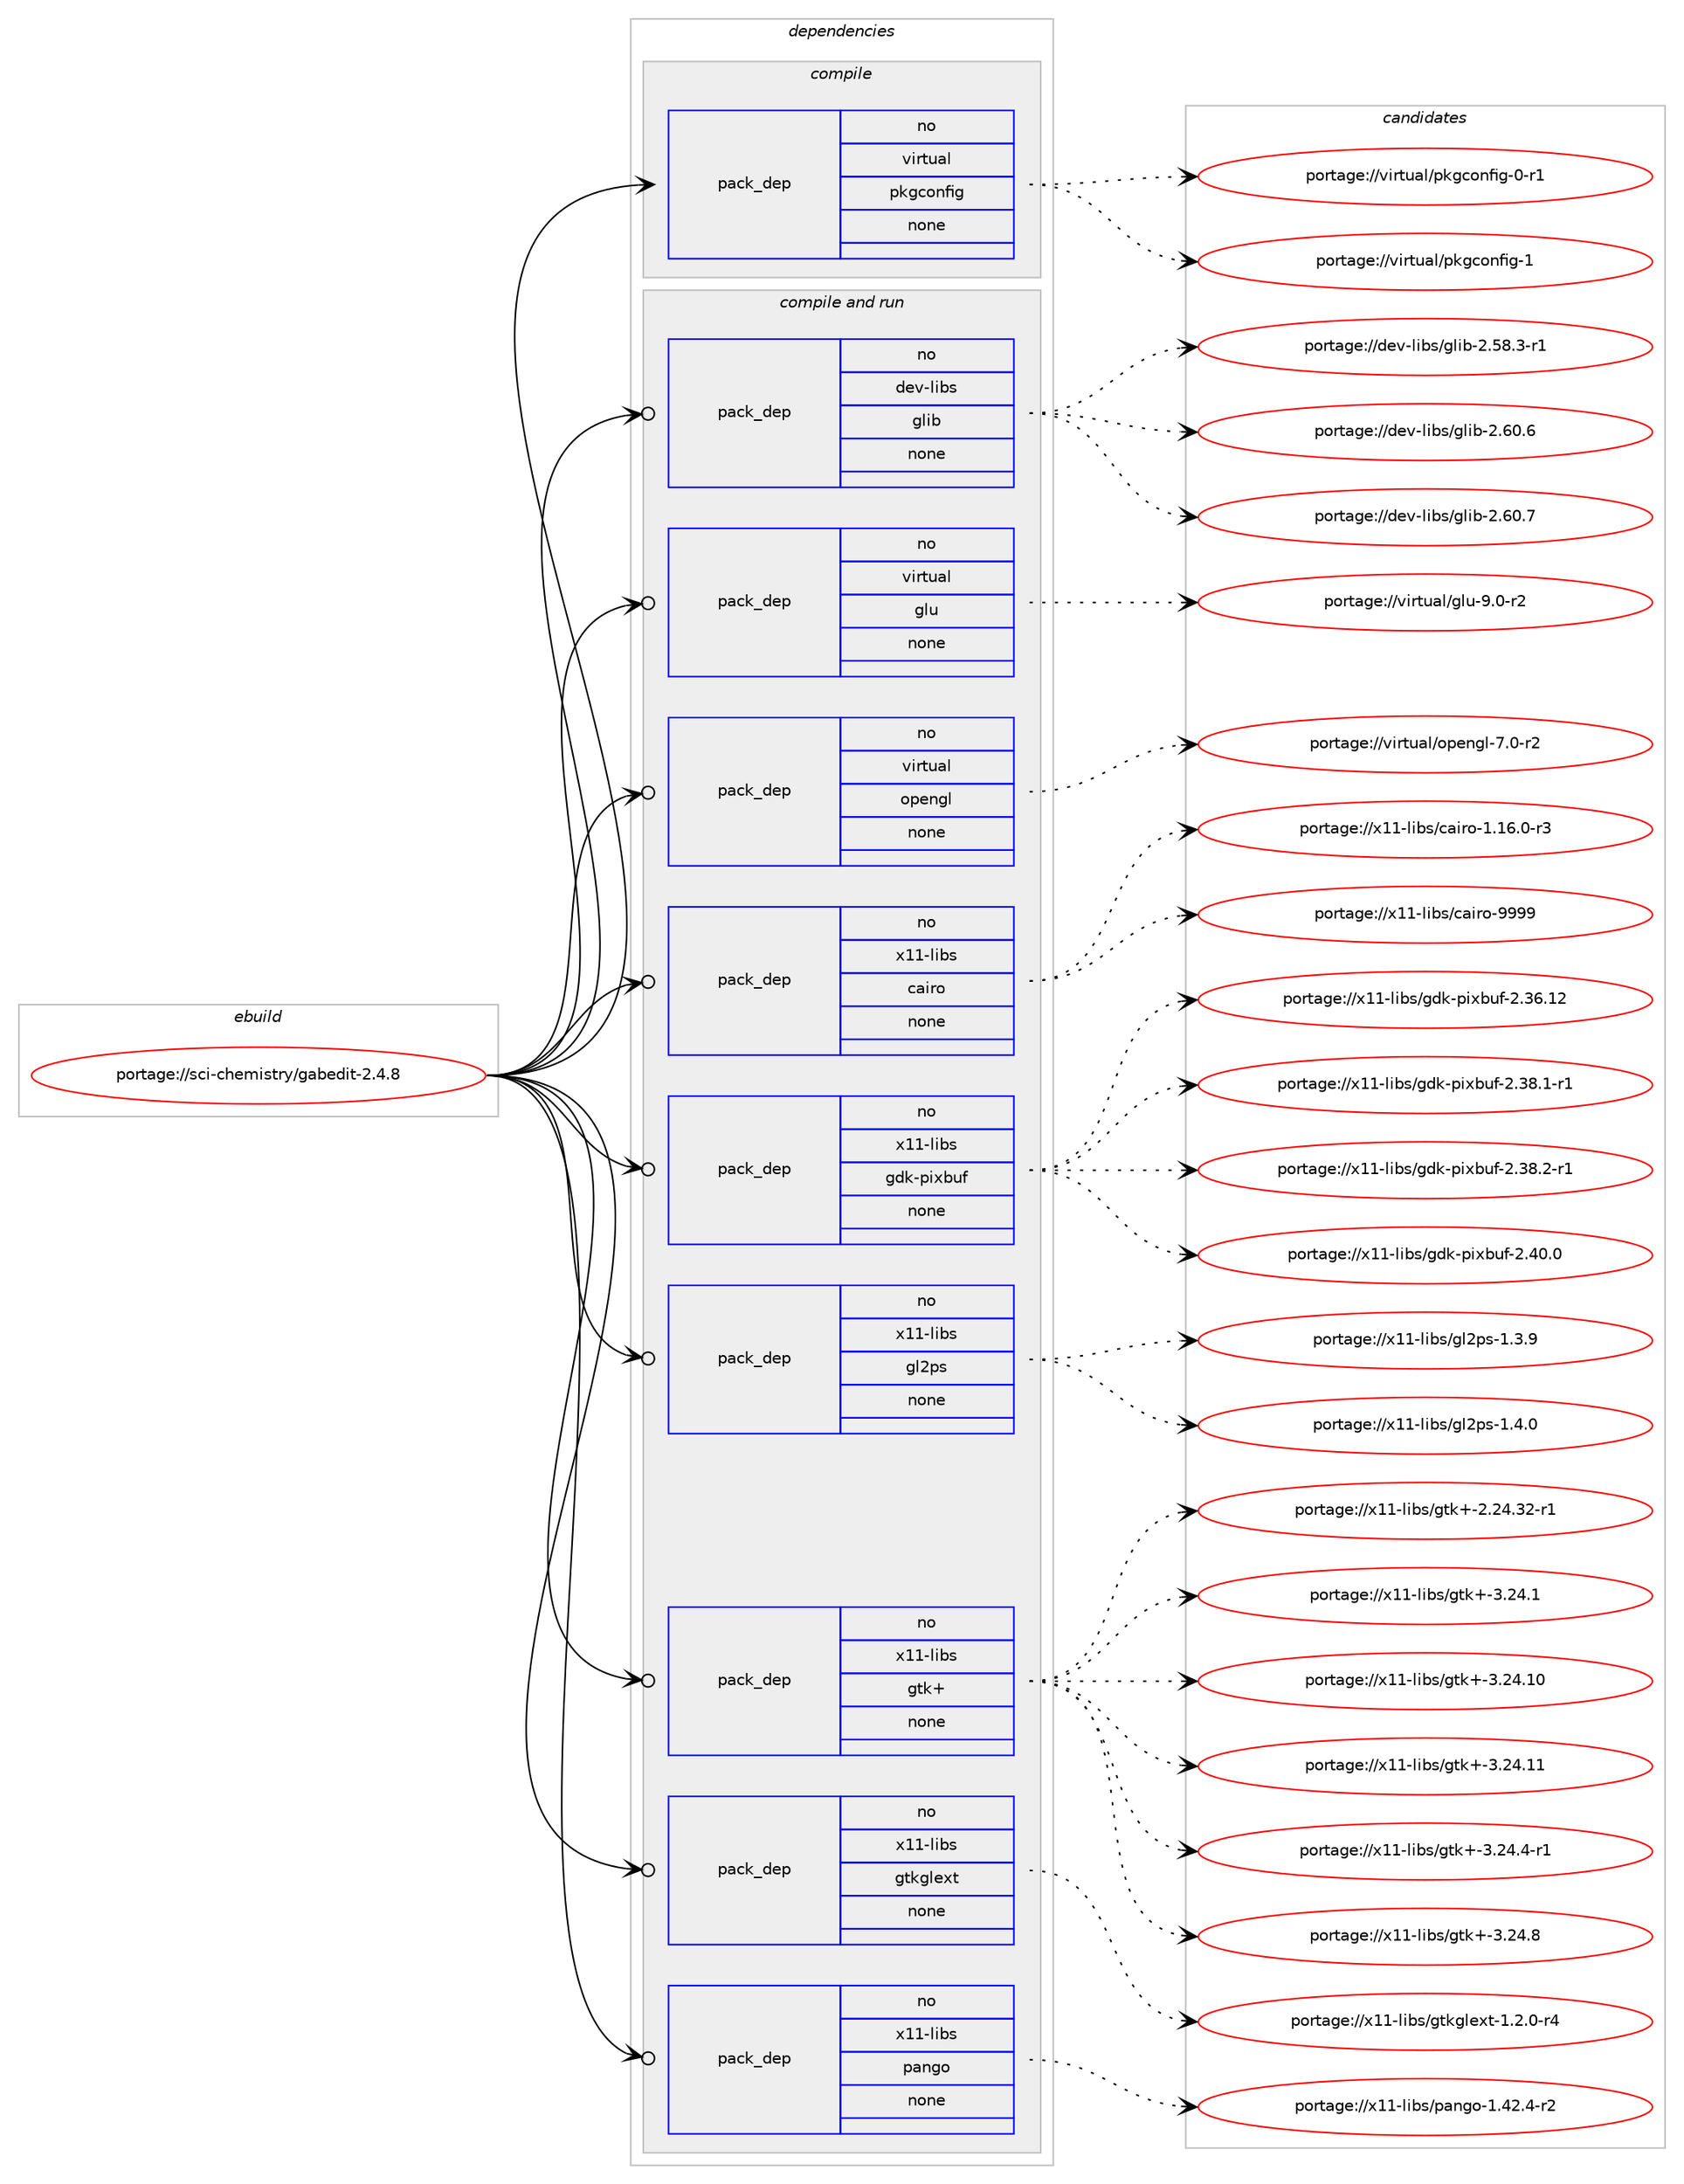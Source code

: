 digraph prolog {

# *************
# Graph options
# *************

newrank=true;
concentrate=true;
compound=true;
graph [rankdir=LR,fontname=Helvetica,fontsize=10,ranksep=1.5];#, ranksep=2.5, nodesep=0.2];
edge  [arrowhead=vee];
node  [fontname=Helvetica,fontsize=10];

# **********
# The ebuild
# **********

subgraph cluster_leftcol {
color=gray;
rank=same;
label=<<i>ebuild</i>>;
id [label="portage://sci-chemistry/gabedit-2.4.8", color=red, width=4, href="../sci-chemistry/gabedit-2.4.8.svg"];
}

# ****************
# The dependencies
# ****************

subgraph cluster_midcol {
color=gray;
label=<<i>dependencies</i>>;
subgraph cluster_compile {
fillcolor="#eeeeee";
style=filled;
label=<<i>compile</i>>;
subgraph pack282545 {
dependency384434 [label=<<TABLE BORDER="0" CELLBORDER="1" CELLSPACING="0" CELLPADDING="4" WIDTH="220"><TR><TD ROWSPAN="6" CELLPADDING="30">pack_dep</TD></TR><TR><TD WIDTH="110">no</TD></TR><TR><TD>virtual</TD></TR><TR><TD>pkgconfig</TD></TR><TR><TD>none</TD></TR><TR><TD></TD></TR></TABLE>>, shape=none, color=blue];
}
id:e -> dependency384434:w [weight=20,style="solid",arrowhead="vee"];
}
subgraph cluster_compileandrun {
fillcolor="#eeeeee";
style=filled;
label=<<i>compile and run</i>>;
subgraph pack282546 {
dependency384435 [label=<<TABLE BORDER="0" CELLBORDER="1" CELLSPACING="0" CELLPADDING="4" WIDTH="220"><TR><TD ROWSPAN="6" CELLPADDING="30">pack_dep</TD></TR><TR><TD WIDTH="110">no</TD></TR><TR><TD>dev-libs</TD></TR><TR><TD>glib</TD></TR><TR><TD>none</TD></TR><TR><TD></TD></TR></TABLE>>, shape=none, color=blue];
}
id:e -> dependency384435:w [weight=20,style="solid",arrowhead="odotvee"];
subgraph pack282547 {
dependency384436 [label=<<TABLE BORDER="0" CELLBORDER="1" CELLSPACING="0" CELLPADDING="4" WIDTH="220"><TR><TD ROWSPAN="6" CELLPADDING="30">pack_dep</TD></TR><TR><TD WIDTH="110">no</TD></TR><TR><TD>virtual</TD></TR><TR><TD>glu</TD></TR><TR><TD>none</TD></TR><TR><TD></TD></TR></TABLE>>, shape=none, color=blue];
}
id:e -> dependency384436:w [weight=20,style="solid",arrowhead="odotvee"];
subgraph pack282548 {
dependency384437 [label=<<TABLE BORDER="0" CELLBORDER="1" CELLSPACING="0" CELLPADDING="4" WIDTH="220"><TR><TD ROWSPAN="6" CELLPADDING="30">pack_dep</TD></TR><TR><TD WIDTH="110">no</TD></TR><TR><TD>virtual</TD></TR><TR><TD>opengl</TD></TR><TR><TD>none</TD></TR><TR><TD></TD></TR></TABLE>>, shape=none, color=blue];
}
id:e -> dependency384437:w [weight=20,style="solid",arrowhead="odotvee"];
subgraph pack282549 {
dependency384438 [label=<<TABLE BORDER="0" CELLBORDER="1" CELLSPACING="0" CELLPADDING="4" WIDTH="220"><TR><TD ROWSPAN="6" CELLPADDING="30">pack_dep</TD></TR><TR><TD WIDTH="110">no</TD></TR><TR><TD>x11-libs</TD></TR><TR><TD>cairo</TD></TR><TR><TD>none</TD></TR><TR><TD></TD></TR></TABLE>>, shape=none, color=blue];
}
id:e -> dependency384438:w [weight=20,style="solid",arrowhead="odotvee"];
subgraph pack282550 {
dependency384439 [label=<<TABLE BORDER="0" CELLBORDER="1" CELLSPACING="0" CELLPADDING="4" WIDTH="220"><TR><TD ROWSPAN="6" CELLPADDING="30">pack_dep</TD></TR><TR><TD WIDTH="110">no</TD></TR><TR><TD>x11-libs</TD></TR><TR><TD>gdk-pixbuf</TD></TR><TR><TD>none</TD></TR><TR><TD></TD></TR></TABLE>>, shape=none, color=blue];
}
id:e -> dependency384439:w [weight=20,style="solid",arrowhead="odotvee"];
subgraph pack282551 {
dependency384440 [label=<<TABLE BORDER="0" CELLBORDER="1" CELLSPACING="0" CELLPADDING="4" WIDTH="220"><TR><TD ROWSPAN="6" CELLPADDING="30">pack_dep</TD></TR><TR><TD WIDTH="110">no</TD></TR><TR><TD>x11-libs</TD></TR><TR><TD>gl2ps</TD></TR><TR><TD>none</TD></TR><TR><TD></TD></TR></TABLE>>, shape=none, color=blue];
}
id:e -> dependency384440:w [weight=20,style="solid",arrowhead="odotvee"];
subgraph pack282552 {
dependency384441 [label=<<TABLE BORDER="0" CELLBORDER="1" CELLSPACING="0" CELLPADDING="4" WIDTH="220"><TR><TD ROWSPAN="6" CELLPADDING="30">pack_dep</TD></TR><TR><TD WIDTH="110">no</TD></TR><TR><TD>x11-libs</TD></TR><TR><TD>gtk+</TD></TR><TR><TD>none</TD></TR><TR><TD></TD></TR></TABLE>>, shape=none, color=blue];
}
id:e -> dependency384441:w [weight=20,style="solid",arrowhead="odotvee"];
subgraph pack282553 {
dependency384442 [label=<<TABLE BORDER="0" CELLBORDER="1" CELLSPACING="0" CELLPADDING="4" WIDTH="220"><TR><TD ROWSPAN="6" CELLPADDING="30">pack_dep</TD></TR><TR><TD WIDTH="110">no</TD></TR><TR><TD>x11-libs</TD></TR><TR><TD>gtkglext</TD></TR><TR><TD>none</TD></TR><TR><TD></TD></TR></TABLE>>, shape=none, color=blue];
}
id:e -> dependency384442:w [weight=20,style="solid",arrowhead="odotvee"];
subgraph pack282554 {
dependency384443 [label=<<TABLE BORDER="0" CELLBORDER="1" CELLSPACING="0" CELLPADDING="4" WIDTH="220"><TR><TD ROWSPAN="6" CELLPADDING="30">pack_dep</TD></TR><TR><TD WIDTH="110">no</TD></TR><TR><TD>x11-libs</TD></TR><TR><TD>pango</TD></TR><TR><TD>none</TD></TR><TR><TD></TD></TR></TABLE>>, shape=none, color=blue];
}
id:e -> dependency384443:w [weight=20,style="solid",arrowhead="odotvee"];
}
subgraph cluster_run {
fillcolor="#eeeeee";
style=filled;
label=<<i>run</i>>;
}
}

# **************
# The candidates
# **************

subgraph cluster_choices {
rank=same;
color=gray;
label=<<i>candidates</i>>;

subgraph choice282545 {
color=black;
nodesep=1;
choiceportage11810511411611797108471121071039911111010210510345484511449 [label="portage://virtual/pkgconfig-0-r1", color=red, width=4,href="../virtual/pkgconfig-0-r1.svg"];
choiceportage1181051141161179710847112107103991111101021051034549 [label="portage://virtual/pkgconfig-1", color=red, width=4,href="../virtual/pkgconfig-1.svg"];
dependency384434:e -> choiceportage11810511411611797108471121071039911111010210510345484511449:w [style=dotted,weight="100"];
dependency384434:e -> choiceportage1181051141161179710847112107103991111101021051034549:w [style=dotted,weight="100"];
}
subgraph choice282546 {
color=black;
nodesep=1;
choiceportage10010111845108105981154710310810598455046535646514511449 [label="portage://dev-libs/glib-2.58.3-r1", color=red, width=4,href="../dev-libs/glib-2.58.3-r1.svg"];
choiceportage1001011184510810598115471031081059845504654484654 [label="portage://dev-libs/glib-2.60.6", color=red, width=4,href="../dev-libs/glib-2.60.6.svg"];
choiceportage1001011184510810598115471031081059845504654484655 [label="portage://dev-libs/glib-2.60.7", color=red, width=4,href="../dev-libs/glib-2.60.7.svg"];
dependency384435:e -> choiceportage10010111845108105981154710310810598455046535646514511449:w [style=dotted,weight="100"];
dependency384435:e -> choiceportage1001011184510810598115471031081059845504654484654:w [style=dotted,weight="100"];
dependency384435:e -> choiceportage1001011184510810598115471031081059845504654484655:w [style=dotted,weight="100"];
}
subgraph choice282547 {
color=black;
nodesep=1;
choiceportage1181051141161179710847103108117455746484511450 [label="portage://virtual/glu-9.0-r2", color=red, width=4,href="../virtual/glu-9.0-r2.svg"];
dependency384436:e -> choiceportage1181051141161179710847103108117455746484511450:w [style=dotted,weight="100"];
}
subgraph choice282548 {
color=black;
nodesep=1;
choiceportage1181051141161179710847111112101110103108455546484511450 [label="portage://virtual/opengl-7.0-r2", color=red, width=4,href="../virtual/opengl-7.0-r2.svg"];
dependency384437:e -> choiceportage1181051141161179710847111112101110103108455546484511450:w [style=dotted,weight="100"];
}
subgraph choice282549 {
color=black;
nodesep=1;
choiceportage12049494510810598115479997105114111454946495446484511451 [label="portage://x11-libs/cairo-1.16.0-r3", color=red, width=4,href="../x11-libs/cairo-1.16.0-r3.svg"];
choiceportage120494945108105981154799971051141114557575757 [label="portage://x11-libs/cairo-9999", color=red, width=4,href="../x11-libs/cairo-9999.svg"];
dependency384438:e -> choiceportage12049494510810598115479997105114111454946495446484511451:w [style=dotted,weight="100"];
dependency384438:e -> choiceportage120494945108105981154799971051141114557575757:w [style=dotted,weight="100"];
}
subgraph choice282550 {
color=black;
nodesep=1;
choiceportage120494945108105981154710310010745112105120981171024550465154464950 [label="portage://x11-libs/gdk-pixbuf-2.36.12", color=red, width=4,href="../x11-libs/gdk-pixbuf-2.36.12.svg"];
choiceportage12049494510810598115471031001074511210512098117102455046515646494511449 [label="portage://x11-libs/gdk-pixbuf-2.38.1-r1", color=red, width=4,href="../x11-libs/gdk-pixbuf-2.38.1-r1.svg"];
choiceportage12049494510810598115471031001074511210512098117102455046515646504511449 [label="portage://x11-libs/gdk-pixbuf-2.38.2-r1", color=red, width=4,href="../x11-libs/gdk-pixbuf-2.38.2-r1.svg"];
choiceportage1204949451081059811547103100107451121051209811710245504652484648 [label="portage://x11-libs/gdk-pixbuf-2.40.0", color=red, width=4,href="../x11-libs/gdk-pixbuf-2.40.0.svg"];
dependency384439:e -> choiceportage120494945108105981154710310010745112105120981171024550465154464950:w [style=dotted,weight="100"];
dependency384439:e -> choiceportage12049494510810598115471031001074511210512098117102455046515646494511449:w [style=dotted,weight="100"];
dependency384439:e -> choiceportage12049494510810598115471031001074511210512098117102455046515646504511449:w [style=dotted,weight="100"];
dependency384439:e -> choiceportage1204949451081059811547103100107451121051209811710245504652484648:w [style=dotted,weight="100"];
}
subgraph choice282551 {
color=black;
nodesep=1;
choiceportage120494945108105981154710310850112115454946514657 [label="portage://x11-libs/gl2ps-1.3.9", color=red, width=4,href="../x11-libs/gl2ps-1.3.9.svg"];
choiceportage120494945108105981154710310850112115454946524648 [label="portage://x11-libs/gl2ps-1.4.0", color=red, width=4,href="../x11-libs/gl2ps-1.4.0.svg"];
dependency384440:e -> choiceportage120494945108105981154710310850112115454946514657:w [style=dotted,weight="100"];
dependency384440:e -> choiceportage120494945108105981154710310850112115454946524648:w [style=dotted,weight="100"];
}
subgraph choice282552 {
color=black;
nodesep=1;
choiceportage12049494510810598115471031161074345504650524651504511449 [label="portage://x11-libs/gtk+-2.24.32-r1", color=red, width=4,href="../x11-libs/gtk+-2.24.32-r1.svg"];
choiceportage12049494510810598115471031161074345514650524649 [label="portage://x11-libs/gtk+-3.24.1", color=red, width=4,href="../x11-libs/gtk+-3.24.1.svg"];
choiceportage1204949451081059811547103116107434551465052464948 [label="portage://x11-libs/gtk+-3.24.10", color=red, width=4,href="../x11-libs/gtk+-3.24.10.svg"];
choiceportage1204949451081059811547103116107434551465052464949 [label="portage://x11-libs/gtk+-3.24.11", color=red, width=4,href="../x11-libs/gtk+-3.24.11.svg"];
choiceportage120494945108105981154710311610743455146505246524511449 [label="portage://x11-libs/gtk+-3.24.4-r1", color=red, width=4,href="../x11-libs/gtk+-3.24.4-r1.svg"];
choiceportage12049494510810598115471031161074345514650524656 [label="portage://x11-libs/gtk+-3.24.8", color=red, width=4,href="../x11-libs/gtk+-3.24.8.svg"];
dependency384441:e -> choiceportage12049494510810598115471031161074345504650524651504511449:w [style=dotted,weight="100"];
dependency384441:e -> choiceportage12049494510810598115471031161074345514650524649:w [style=dotted,weight="100"];
dependency384441:e -> choiceportage1204949451081059811547103116107434551465052464948:w [style=dotted,weight="100"];
dependency384441:e -> choiceportage1204949451081059811547103116107434551465052464949:w [style=dotted,weight="100"];
dependency384441:e -> choiceportage120494945108105981154710311610743455146505246524511449:w [style=dotted,weight="100"];
dependency384441:e -> choiceportage12049494510810598115471031161074345514650524656:w [style=dotted,weight="100"];
}
subgraph choice282553 {
color=black;
nodesep=1;
choiceportage12049494510810598115471031161071031081011201164549465046484511452 [label="portage://x11-libs/gtkglext-1.2.0-r4", color=red, width=4,href="../x11-libs/gtkglext-1.2.0-r4.svg"];
dependency384442:e -> choiceportage12049494510810598115471031161071031081011201164549465046484511452:w [style=dotted,weight="100"];
}
subgraph choice282554 {
color=black;
nodesep=1;
choiceportage120494945108105981154711297110103111454946525046524511450 [label="portage://x11-libs/pango-1.42.4-r2", color=red, width=4,href="../x11-libs/pango-1.42.4-r2.svg"];
dependency384443:e -> choiceportage120494945108105981154711297110103111454946525046524511450:w [style=dotted,weight="100"];
}
}

}
